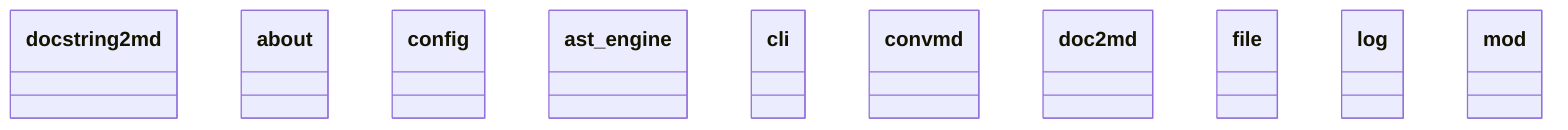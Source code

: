 classDiagram
  class docstring2md {
  }
  class __about__ {
  }
  class __config__ {
  }
  class ast_engine {
  }
  class cli {
  }
  class convmd {
  }
  class doc2md {
  }
  class file {
  }
  class log {
  }
  class mod {
  }